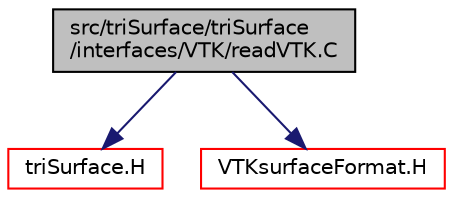 digraph "src/triSurface/triSurface/interfaces/VTK/readVTK.C"
{
  bgcolor="transparent";
  edge [fontname="Helvetica",fontsize="10",labelfontname="Helvetica",labelfontsize="10"];
  node [fontname="Helvetica",fontsize="10",shape=record];
  Node1 [label="src/triSurface/triSurface\l/interfaces/VTK/readVTK.C",height=0.2,width=0.4,color="black", fillcolor="grey75", style="filled", fontcolor="black"];
  Node1 -> Node2 [color="midnightblue",fontsize="10",style="solid",fontname="Helvetica"];
  Node2 [label="triSurface.H",height=0.2,width=0.4,color="red",URL="$a10722.html"];
  Node1 -> Node3 [color="midnightblue",fontsize="10",style="solid",fontname="Helvetica"];
  Node3 [label="VTKsurfaceFormat.H",height=0.2,width=0.4,color="red",URL="$a10097.html"];
}
